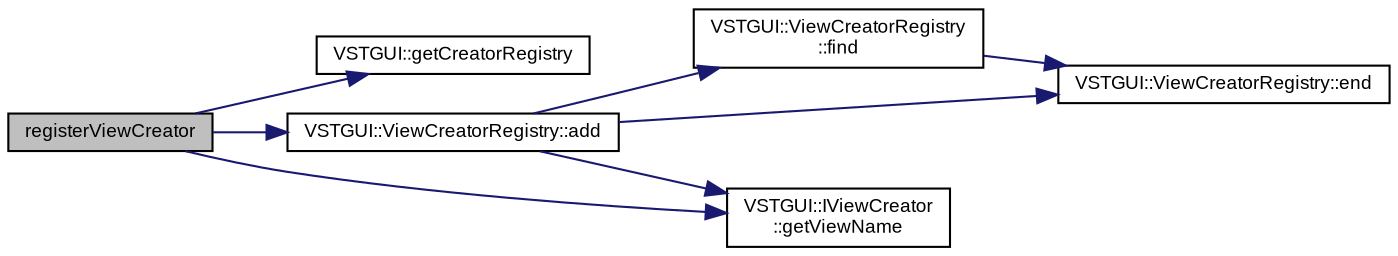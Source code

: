digraph "registerViewCreator"
{
  bgcolor="transparent";
  edge [fontname="Arial",fontsize="9",labelfontname="Arial",labelfontsize="9"];
  node [fontname="Arial",fontsize="9",shape=record];
  rankdir="LR";
  Node1 [label="registerViewCreator",height=0.2,width=0.4,color="black", fillcolor="grey75", style="filled" fontcolor="black"];
  Node1 -> Node2 [color="midnightblue",fontsize="9",style="solid",fontname="Arial"];
  Node2 [label="VSTGUI::getCreatorRegistry",height=0.2,width=0.4,color="black",URL="$namespace_v_s_t_g_u_i.html#ae434d8db1dbb70e1ac02abfc227f3c76"];
  Node1 -> Node3 [color="midnightblue",fontsize="9",style="solid",fontname="Arial"];
  Node3 [label="VSTGUI::ViewCreatorRegistry::add",height=0.2,width=0.4,color="black",URL="$class_v_s_t_g_u_i_1_1_view_creator_registry.html#a9f4a0b760c500371115918d86140a394"];
  Node3 -> Node4 [color="midnightblue",fontsize="9",style="solid",fontname="Arial"];
  Node4 [label="VSTGUI::ViewCreatorRegistry\l::find",height=0.2,width=0.4,color="black",URL="$class_v_s_t_g_u_i_1_1_view_creator_registry.html#a456e9326447da4f5fa892b4bc88e4605"];
  Node4 -> Node5 [color="midnightblue",fontsize="9",style="solid",fontname="Arial"];
  Node5 [label="VSTGUI::ViewCreatorRegistry::end",height=0.2,width=0.4,color="black",URL="$class_v_s_t_g_u_i_1_1_view_creator_registry.html#a75fa10ba64b3954a6f9b55a49b3766e2"];
  Node3 -> Node6 [color="midnightblue",fontsize="9",style="solid",fontname="Arial"];
  Node6 [label="VSTGUI::IViewCreator\l::getViewName",height=0.2,width=0.4,color="black",URL="$class_v_s_t_g_u_i_1_1_i_view_creator.html#a830487211ccaa899a8fca67c09e5de6b"];
  Node3 -> Node5 [color="midnightblue",fontsize="9",style="solid",fontname="Arial"];
  Node1 -> Node6 [color="midnightblue",fontsize="9",style="solid",fontname="Arial"];
}
